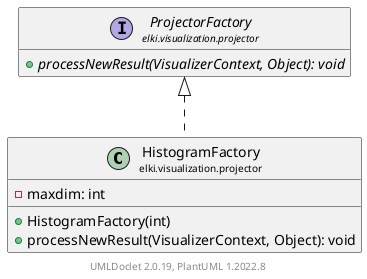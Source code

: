 @startuml
    remove .*\.(Instance|Par|Parameterizer|Factory)$
    set namespaceSeparator none
    hide empty fields
    hide empty methods

    class "<size:14>HistogramFactory\n<size:10>elki.visualization.projector" as elki.visualization.projector.HistogramFactory [[HistogramFactory.html]] {
        -maxdim: int
        +HistogramFactory(int)
        +processNewResult(VisualizerContext, Object): void
    }

    interface "<size:14>ProjectorFactory\n<size:10>elki.visualization.projector" as elki.visualization.projector.ProjectorFactory [[ProjectorFactory.html]] {
        {abstract} +processNewResult(VisualizerContext, Object): void
    }
    class "<size:14>HistogramFactory.Par\n<size:10>elki.visualization.projector" as elki.visualization.projector.HistogramFactory.Par [[HistogramFactory.Par.html]]

    elki.visualization.projector.ProjectorFactory <|.. elki.visualization.projector.HistogramFactory
    elki.visualization.projector.HistogramFactory +-- elki.visualization.projector.HistogramFactory.Par

    center footer UMLDoclet 2.0.19, PlantUML 1.2022.8
@enduml
